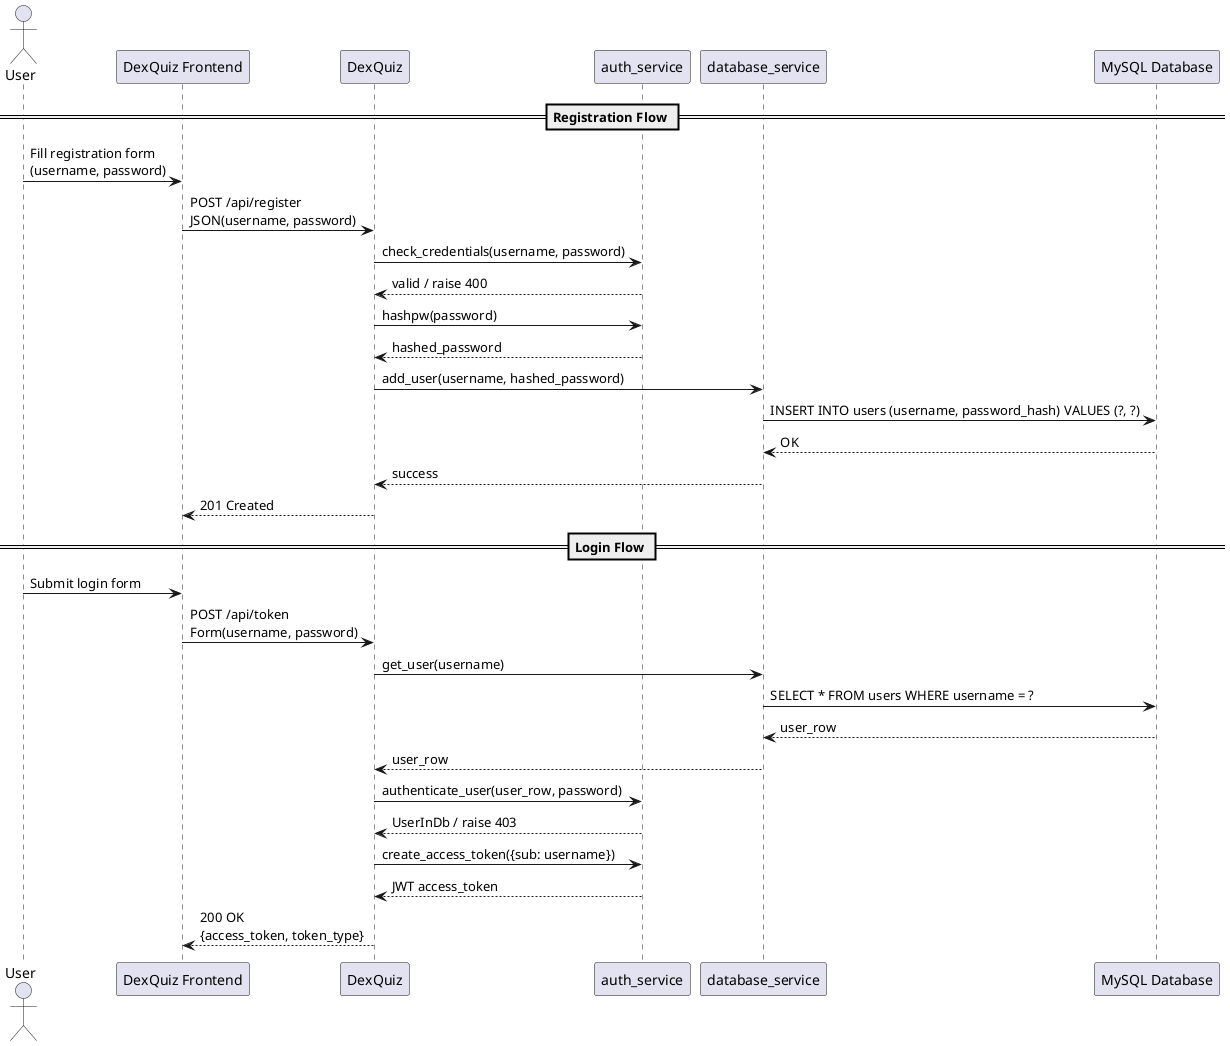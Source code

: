 @startuml
actor User
participant "DexQuiz Frontend" as FE
participant "DexQuiz" as API
participant "auth_service" as Auth
participant "database_service" as DB
participant "MySQL Database" as SQL

== Registration Flow ==
User -> FE : Fill registration form\n(username, password)
FE -> API : POST /api/register\nJSON(username, password)
API -> Auth : check_credentials(username, password)
Auth --> API : valid / raise 400
API -> Auth : hashpw(password)
Auth --> API : hashed_password
API -> DB : add_user(username, hashed_password)
DB -> SQL : INSERT INTO users (username, password_hash) VALUES (?, ?)
SQL --> DB : OK
DB --> API : success
API --> FE : 201 Created

== Login Flow ==

User -> FE : Submit login form
FE -> API : POST /api/token\nForm(username, password)
API -> DB : get_user(username)
DB -> SQL : SELECT * FROM users WHERE username = ?
SQL --> DB : user_row
DB --> API : user_row
API -> Auth : authenticate_user(user_row, password)
Auth --> API : UserInDb / raise 403
API -> Auth : create_access_token({sub: username})
Auth --> API : JWT access_token
API --> FE : 200 OK\n{access_token, token_type}
@enduml